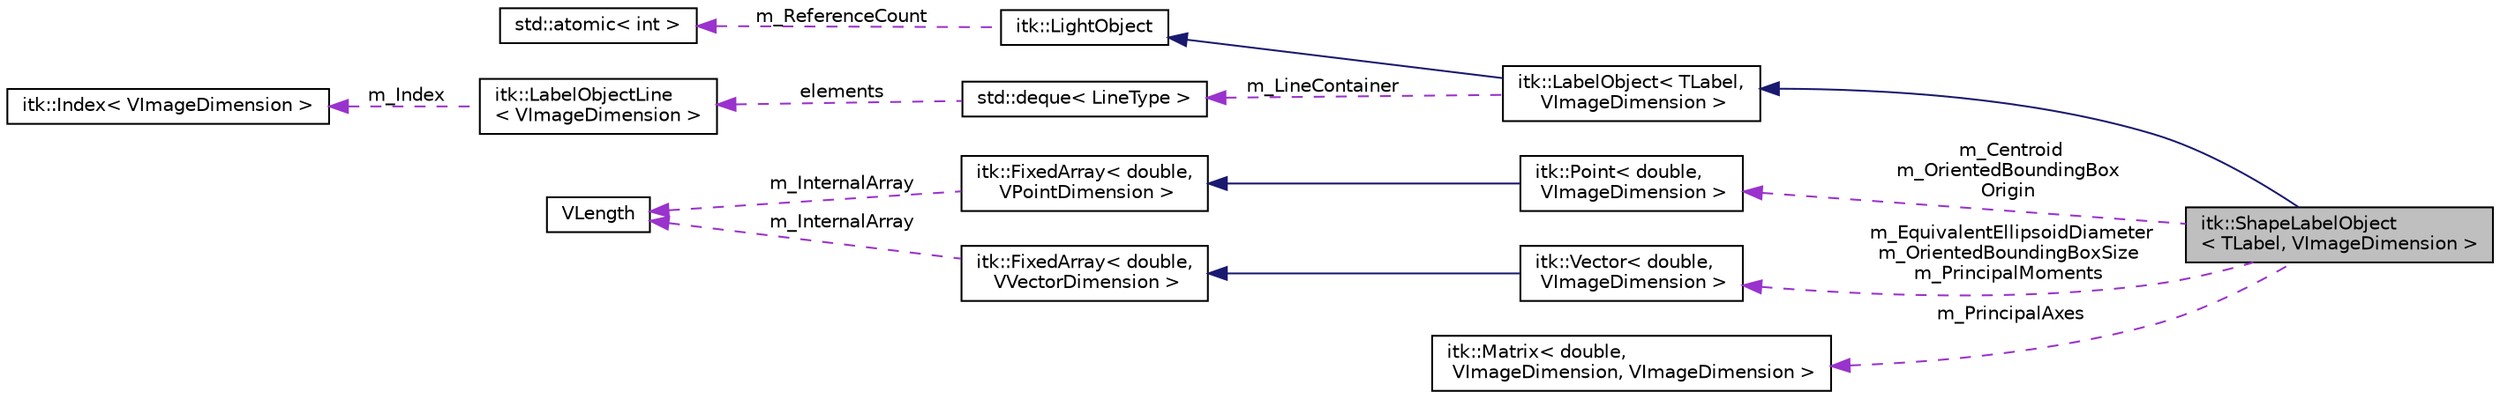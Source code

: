 digraph "itk::ShapeLabelObject&lt; TLabel, VImageDimension &gt;"
{
 // LATEX_PDF_SIZE
  edge [fontname="Helvetica",fontsize="10",labelfontname="Helvetica",labelfontsize="10"];
  node [fontname="Helvetica",fontsize="10",shape=record];
  rankdir="LR";
  Node1 [label="itk::ShapeLabelObject\l\< TLabel, VImageDimension \>",height=0.2,width=0.4,color="black", fillcolor="grey75", style="filled", fontcolor="black",tooltip="A Label object to store the common attributes related to the shape of the object."];
  Node2 -> Node1 [dir="back",color="midnightblue",fontsize="10",style="solid",fontname="Helvetica"];
  Node2 [label="itk::LabelObject\< TLabel,\l VImageDimension \>",height=0.2,width=0.4,color="black", fillcolor="white", style="filled",URL="$classitk_1_1LabelObject.html",tooltip="The base class for the representation of a labeled binary object in an image."];
  Node3 -> Node2 [dir="back",color="midnightblue",fontsize="10",style="solid",fontname="Helvetica"];
  Node3 [label="itk::LightObject",height=0.2,width=0.4,color="black", fillcolor="white", style="filled",URL="$classitk_1_1LightObject.html",tooltip="Light weight base class for most itk classes."];
  Node4 -> Node3 [dir="back",color="darkorchid3",fontsize="10",style="dashed",label=" m_ReferenceCount" ,fontname="Helvetica"];
  Node4 [label="std::atomic\< int \>",height=0.2,width=0.4,color="black", fillcolor="white", style="filled",tooltip=" "];
  Node5 -> Node2 [dir="back",color="darkorchid3",fontsize="10",style="dashed",label=" m_LineContainer" ,fontname="Helvetica"];
  Node5 [label="std::deque\< LineType \>",height=0.2,width=0.4,color="black", fillcolor="white", style="filled",tooltip=" "];
  Node6 -> Node5 [dir="back",color="darkorchid3",fontsize="10",style="dashed",label=" elements" ,fontname="Helvetica"];
  Node6 [label="itk::LabelObjectLine\l\< VImageDimension \>",height=0.2,width=0.4,color="black", fillcolor="white", style="filled",URL="$classitk_1_1LabelObjectLine.html",tooltip=" "];
  Node7 -> Node6 [dir="back",color="darkorchid3",fontsize="10",style="dashed",label=" m_Index" ,fontname="Helvetica"];
  Node7 [label="itk::Index\< VImageDimension \>",height=0.2,width=0.4,color="black", fillcolor="white", style="filled",URL="$structitk_1_1Index.html",tooltip=" "];
  Node8 -> Node1 [dir="back",color="darkorchid3",fontsize="10",style="dashed",label=" m_Centroid\nm_OrientedBoundingBox\lOrigin" ,fontname="Helvetica"];
  Node8 [label="itk::Point\< double,\l VImageDimension \>",height=0.2,width=0.4,color="black", fillcolor="white", style="filled",URL="$classitk_1_1Point.html",tooltip=" "];
  Node9 -> Node8 [dir="back",color="midnightblue",fontsize="10",style="solid",fontname="Helvetica"];
  Node9 [label="itk::FixedArray\< double,\l VPointDimension \>",height=0.2,width=0.4,color="black", fillcolor="white", style="filled",URL="$classitk_1_1FixedArray.html",tooltip=" "];
  Node10 -> Node9 [dir="back",color="darkorchid3",fontsize="10",style="dashed",label=" m_InternalArray" ,fontname="Helvetica"];
  Node10 [label="VLength",height=0.2,width=0.4,color="black", fillcolor="white", style="filled",URL="$classVLength.html",tooltip=" "];
  Node11 -> Node1 [dir="back",color="darkorchid3",fontsize="10",style="dashed",label=" m_EquivalentEllipsoidDiameter\nm_OrientedBoundingBoxSize\nm_PrincipalMoments" ,fontname="Helvetica"];
  Node11 [label="itk::Vector\< double,\l VImageDimension \>",height=0.2,width=0.4,color="black", fillcolor="white", style="filled",URL="$classitk_1_1Vector.html",tooltip=" "];
  Node12 -> Node11 [dir="back",color="midnightblue",fontsize="10",style="solid",fontname="Helvetica"];
  Node12 [label="itk::FixedArray\< double,\l VVectorDimension \>",height=0.2,width=0.4,color="black", fillcolor="white", style="filled",URL="$classitk_1_1FixedArray.html",tooltip=" "];
  Node10 -> Node12 [dir="back",color="darkorchid3",fontsize="10",style="dashed",label=" m_InternalArray" ,fontname="Helvetica"];
  Node13 -> Node1 [dir="back",color="darkorchid3",fontsize="10",style="dashed",label=" m_PrincipalAxes" ,fontname="Helvetica"];
  Node13 [label="itk::Matrix\< double,\l VImageDimension, VImageDimension \>",height=0.2,width=0.4,color="black", fillcolor="white", style="filled",URL="$classitk_1_1Matrix.html",tooltip=" "];
}
